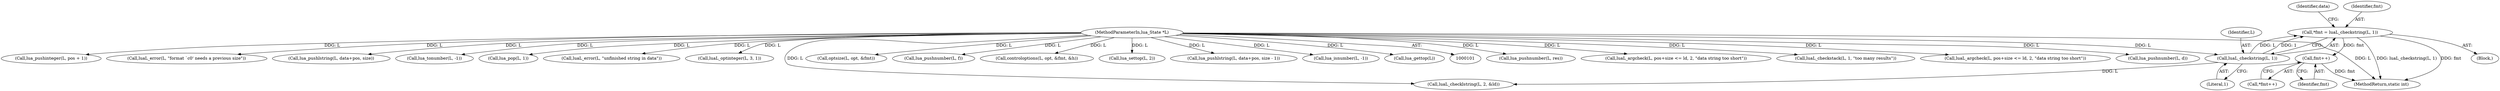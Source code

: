 digraph "0_redis_1eb08bcd4634ae42ec45e8284923ac048beaa4c3@pointer" {
"1000143" [label="(Call,fmt++)"];
"1000106" [label="(Call,*fmt = luaL_checkstring(L, 1))"];
"1000108" [label="(Call,luaL_checkstring(L, 1))"];
"1000102" [label="(MethodParameterIn,lua_State *L)"];
"1000204" [label="(Call,lua_pushnumber(L, res))"];
"1000161" [label="(Call,luaL_argcheck(L, pos+size <= ld, 2, \"data string too short\"))"];
"1000170" [label="(Call,luaL_checkstack(L, 1, \"too many results\"))"];
"1000284" [label="(Call,luaL_argcheck(L, pos+size <= ld, 2, \"data string too short\"))"];
"1000255" [label="(Call,lua_pushnumber(L, d))"];
"1000361" [label="(MethodReturn,static int)"];
"1000351" [label="(Call,lua_pushinteger(L, pos + 1))"];
"1000272" [label="(Call,luaL_error(L, \"format `c0' needs a previous size\"))"];
"1000144" [label="(Identifier,fmt)"];
"1000114" [label="(Identifier,data)"];
"1000293" [label="(Call,lua_pushlstring(L, data+pos, size))"];
"1000106" [label="(Call,*fmt = luaL_checkstring(L, 1))"];
"1000277" [label="(Call,lua_tonumber(L, -1))"];
"1000281" [label="(Call,lua_pop(L, 1))"];
"1000319" [label="(Call,luaL_error(L, \"unfinished string in data\"))"];
"1000103" [label="(Block,)"];
"1000110" [label="(Literal,1)"];
"1000109" [label="(Identifier,L)"];
"1000124" [label="(Call,luaL_optinteger(L, 3, 1))"];
"1000148" [label="(Call,optsize(L, opt, &fmt))"];
"1000231" [label="(Call,lua_pushnumber(L, f))"];
"1000142" [label="(Call,*fmt++)"];
"1000108" [label="(Call,luaL_checkstring(L, 1))"];
"1000341" [label="(Call,controloptions(L, opt, &fmt, &h))"];
"1000115" [label="(Call,luaL_checklstring(L, 2, &ld))"];
"1000132" [label="(Call,lua_settop(L, 2))"];
"1000143" [label="(Call,fmt++)"];
"1000331" [label="(Call,lua_pushlstring(L, data+pos, size - 1))"];
"1000102" [label="(MethodParameterIn,lua_State *L)"];
"1000268" [label="(Call,lua_isnumber(L, -1))"];
"1000107" [label="(Identifier,fmt)"];
"1000358" [label="(Call,lua_gettop(L))"];
"1000143" -> "1000142"  [label="AST: "];
"1000143" -> "1000144"  [label="CFG: "];
"1000144" -> "1000143"  [label="AST: "];
"1000142" -> "1000143"  [label="CFG: "];
"1000143" -> "1000361"  [label="DDG: fmt"];
"1000106" -> "1000143"  [label="DDG: fmt"];
"1000106" -> "1000103"  [label="AST: "];
"1000106" -> "1000108"  [label="CFG: "];
"1000107" -> "1000106"  [label="AST: "];
"1000108" -> "1000106"  [label="AST: "];
"1000114" -> "1000106"  [label="CFG: "];
"1000106" -> "1000361"  [label="DDG: luaL_checkstring(L, 1)"];
"1000106" -> "1000361"  [label="DDG: fmt"];
"1000108" -> "1000106"  [label="DDG: L"];
"1000108" -> "1000106"  [label="DDG: 1"];
"1000108" -> "1000110"  [label="CFG: "];
"1000109" -> "1000108"  [label="AST: "];
"1000110" -> "1000108"  [label="AST: "];
"1000102" -> "1000108"  [label="DDG: L"];
"1000108" -> "1000115"  [label="DDG: L"];
"1000102" -> "1000101"  [label="AST: "];
"1000102" -> "1000361"  [label="DDG: L"];
"1000102" -> "1000115"  [label="DDG: L"];
"1000102" -> "1000124"  [label="DDG: L"];
"1000102" -> "1000132"  [label="DDG: L"];
"1000102" -> "1000148"  [label="DDG: L"];
"1000102" -> "1000161"  [label="DDG: L"];
"1000102" -> "1000170"  [label="DDG: L"];
"1000102" -> "1000204"  [label="DDG: L"];
"1000102" -> "1000231"  [label="DDG: L"];
"1000102" -> "1000255"  [label="DDG: L"];
"1000102" -> "1000268"  [label="DDG: L"];
"1000102" -> "1000272"  [label="DDG: L"];
"1000102" -> "1000277"  [label="DDG: L"];
"1000102" -> "1000281"  [label="DDG: L"];
"1000102" -> "1000284"  [label="DDG: L"];
"1000102" -> "1000293"  [label="DDG: L"];
"1000102" -> "1000319"  [label="DDG: L"];
"1000102" -> "1000331"  [label="DDG: L"];
"1000102" -> "1000341"  [label="DDG: L"];
"1000102" -> "1000351"  [label="DDG: L"];
"1000102" -> "1000358"  [label="DDG: L"];
}
